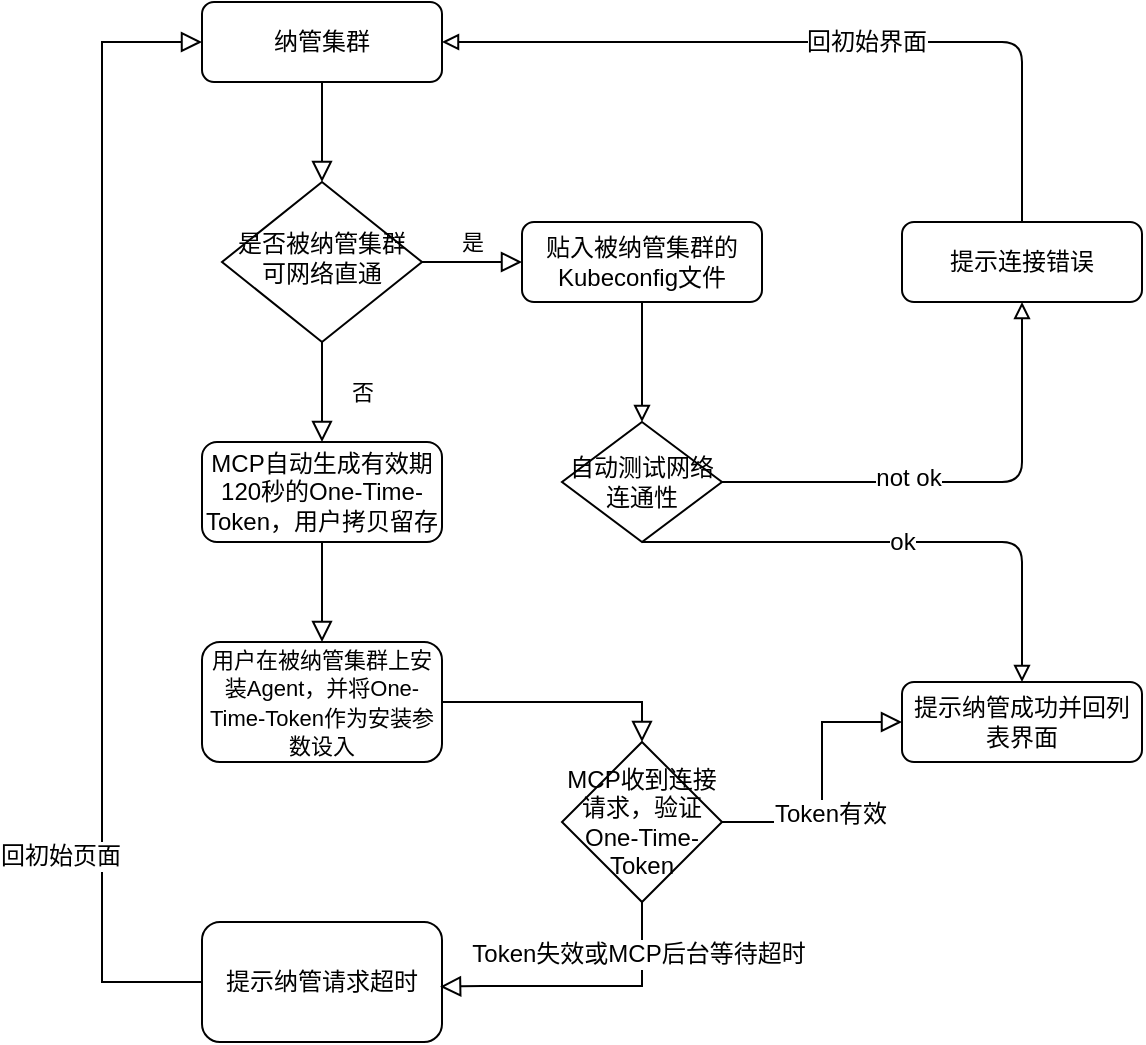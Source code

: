 <mxfile version="14.1.9" type="github"><diagram id="C5RBs43oDa-KdzZeNtuy" name="Page-1"><mxGraphModel dx="882" dy="466" grid="1" gridSize="10" guides="1" tooltips="1" connect="1" arrows="1" fold="1" page="1" pageScale="1" pageWidth="827" pageHeight="1169" math="0" shadow="0"><root><mxCell id="WIyWlLk6GJQsqaUBKTNV-0"/><mxCell id="WIyWlLk6GJQsqaUBKTNV-1" parent="WIyWlLk6GJQsqaUBKTNV-0"/><mxCell id="WIyWlLk6GJQsqaUBKTNV-2" value="" style="rounded=0;html=1;jettySize=auto;orthogonalLoop=1;fontSize=11;endArrow=block;endFill=0;endSize=8;strokeWidth=1;shadow=0;labelBackgroundColor=none;edgeStyle=orthogonalEdgeStyle;" parent="WIyWlLk6GJQsqaUBKTNV-1" source="WIyWlLk6GJQsqaUBKTNV-3" target="WIyWlLk6GJQsqaUBKTNV-6" edge="1"><mxGeometry relative="1" as="geometry"/></mxCell><mxCell id="WIyWlLk6GJQsqaUBKTNV-3" value="纳管集群" style="rounded=1;whiteSpace=wrap;html=1;fontSize=12;glass=0;strokeWidth=1;shadow=0;" parent="WIyWlLk6GJQsqaUBKTNV-1" vertex="1"><mxGeometry x="187" y="80" width="120" height="40" as="geometry"/></mxCell><mxCell id="WIyWlLk6GJQsqaUBKTNV-4" value="否" style="rounded=0;html=1;jettySize=auto;orthogonalLoop=1;fontSize=11;endArrow=block;endFill=0;endSize=8;strokeWidth=1;shadow=0;labelBackgroundColor=none;edgeStyle=orthogonalEdgeStyle;entryX=0.5;entryY=0;entryDx=0;entryDy=0;" parent="WIyWlLk6GJQsqaUBKTNV-1" source="WIyWlLk6GJQsqaUBKTNV-6" target="QbyKq9dvOIWMt0yhaa0Q-1" edge="1"><mxGeometry y="20" relative="1" as="geometry"><mxPoint as="offset"/><mxPoint x="247" y="290" as="targetPoint"/></mxGeometry></mxCell><mxCell id="WIyWlLk6GJQsqaUBKTNV-5" value="是" style="edgeStyle=orthogonalEdgeStyle;rounded=0;html=1;jettySize=auto;orthogonalLoop=1;fontSize=11;endArrow=block;endFill=0;endSize=8;strokeWidth=1;shadow=0;labelBackgroundColor=none;" parent="WIyWlLk6GJQsqaUBKTNV-1" source="WIyWlLk6GJQsqaUBKTNV-6" target="WIyWlLk6GJQsqaUBKTNV-7" edge="1"><mxGeometry y="10" relative="1" as="geometry"><mxPoint as="offset"/></mxGeometry></mxCell><mxCell id="WIyWlLk6GJQsqaUBKTNV-6" value="是否被纳管集群可网络直通" style="rhombus;whiteSpace=wrap;html=1;shadow=0;fontFamily=Helvetica;fontSize=12;align=center;strokeWidth=1;spacing=6;spacingTop=-4;" parent="WIyWlLk6GJQsqaUBKTNV-1" vertex="1"><mxGeometry x="197" y="170" width="100" height="80" as="geometry"/></mxCell><mxCell id="WIyWlLk6GJQsqaUBKTNV-7" value="贴入被纳管集群的Kubeconfig文件" style="rounded=1;whiteSpace=wrap;html=1;fontSize=12;glass=0;strokeWidth=1;shadow=0;" parent="WIyWlLk6GJQsqaUBKTNV-1" vertex="1"><mxGeometry x="347" y="190" width="120" height="40" as="geometry"/></mxCell><mxCell id="WIyWlLk6GJQsqaUBKTNV-8" value="" style="rounded=0;html=1;jettySize=auto;orthogonalLoop=1;fontSize=11;endArrow=block;endFill=0;endSize=8;strokeWidth=1;shadow=0;labelBackgroundColor=none;edgeStyle=orthogonalEdgeStyle;exitX=0.5;exitY=1;exitDx=0;exitDy=0;" parent="WIyWlLk6GJQsqaUBKTNV-1" source="QbyKq9dvOIWMt0yhaa0Q-1" edge="1"><mxGeometry x="0.333" y="20" relative="1" as="geometry"><mxPoint as="offset"/><mxPoint x="247" y="370" as="sourcePoint"/><mxPoint x="247" y="400" as="targetPoint"/></mxGeometry></mxCell><mxCell id="WIyWlLk6GJQsqaUBKTNV-12" value="提示纳管成功并回列表界面" style="rounded=1;whiteSpace=wrap;html=1;fontSize=12;glass=0;strokeWidth=1;shadow=0;" parent="WIyWlLk6GJQsqaUBKTNV-1" vertex="1"><mxGeometry x="537" y="420" width="120" height="40" as="geometry"/></mxCell><mxCell id="QbyKq9dvOIWMt0yhaa0Q-1" value="MCP自动生成有效期120秒的One-Time-Token，用户拷贝留存" style="rounded=1;whiteSpace=wrap;html=1;" vertex="1" parent="WIyWlLk6GJQsqaUBKTNV-1"><mxGeometry x="187" y="300" width="120" height="50" as="geometry"/></mxCell><mxCell id="QbyKq9dvOIWMt0yhaa0Q-2" value="ok" style="endArrow=block;html=1;fontSize=12;exitX=0.5;exitY=1;exitDx=0;exitDy=0;entryX=0.5;entryY=0;entryDx=0;entryDy=0;endFill=0;" edge="1" parent="WIyWlLk6GJQsqaUBKTNV-1" source="QbyKq9dvOIWMt0yhaa0Q-3" target="WIyWlLk6GJQsqaUBKTNV-12"><mxGeometry width="50" height="50" relative="1" as="geometry"><mxPoint x="387" y="300" as="sourcePoint"/><mxPoint x="403" y="400" as="targetPoint"/><Array as="points"><mxPoint x="597" y="350"/></Array></mxGeometry></mxCell><mxCell id="QbyKq9dvOIWMt0yhaa0Q-3" value="自动测试网络连通性" style="rhombus;whiteSpace=wrap;html=1;fontSize=12;" vertex="1" parent="WIyWlLk6GJQsqaUBKTNV-1"><mxGeometry x="367" y="290" width="80" height="60" as="geometry"/></mxCell><mxCell id="QbyKq9dvOIWMt0yhaa0Q-4" value="" style="endArrow=block;html=1;fontSize=12;exitX=0.5;exitY=1;exitDx=0;exitDy=0;endFill=0;" edge="1" parent="WIyWlLk6GJQsqaUBKTNV-1" source="WIyWlLk6GJQsqaUBKTNV-7" target="QbyKq9dvOIWMt0yhaa0Q-3"><mxGeometry width="50" height="50" relative="1" as="geometry"><mxPoint x="487" y="330" as="sourcePoint"/><mxPoint x="537" y="280" as="targetPoint"/></mxGeometry></mxCell><mxCell id="QbyKq9dvOIWMt0yhaa0Q-9" value="提示连接错误" style="rounded=1;whiteSpace=wrap;html=1;fontSize=12;glass=0;strokeWidth=1;shadow=0;" vertex="1" parent="WIyWlLk6GJQsqaUBKTNV-1"><mxGeometry x="537" y="190" width="120" height="40" as="geometry"/></mxCell><mxCell id="QbyKq9dvOIWMt0yhaa0Q-10" value="" style="endArrow=block;html=1;fontSize=12;exitX=1;exitY=0.5;exitDx=0;exitDy=0;entryX=0.5;entryY=1;entryDx=0;entryDy=0;endFill=0;" edge="1" parent="WIyWlLk6GJQsqaUBKTNV-1" source="QbyKq9dvOIWMt0yhaa0Q-3" target="QbyKq9dvOIWMt0yhaa0Q-9"><mxGeometry width="50" height="50" relative="1" as="geometry"><mxPoint x="497" y="330" as="sourcePoint"/><mxPoint x="547" y="280" as="targetPoint"/><Array as="points"><mxPoint x="597" y="320"/></Array></mxGeometry></mxCell><mxCell id="QbyKq9dvOIWMt0yhaa0Q-24" value="not ok" style="edgeLabel;html=1;align=center;verticalAlign=middle;resizable=0;points=[];fontSize=12;" vertex="1" connectable="0" parent="QbyKq9dvOIWMt0yhaa0Q-10"><mxGeometry x="-0.225" y="2" relative="1" as="geometry"><mxPoint as="offset"/></mxGeometry></mxCell><mxCell id="QbyKq9dvOIWMt0yhaa0Q-11" value="" style="endArrow=block;html=1;fontSize=12;entryX=1;entryY=0.5;entryDx=0;entryDy=0;endFill=0;" edge="1" parent="WIyWlLk6GJQsqaUBKTNV-1" target="WIyWlLk6GJQsqaUBKTNV-3"><mxGeometry width="50" height="50" relative="1" as="geometry"><mxPoint x="597" y="190" as="sourcePoint"/><mxPoint x="647" y="140" as="targetPoint"/><Array as="points"><mxPoint x="597" y="100"/></Array></mxGeometry></mxCell><mxCell id="QbyKq9dvOIWMt0yhaa0Q-12" value="回初始界面" style="edgeLabel;html=1;align=center;verticalAlign=middle;resizable=0;points=[];fontSize=12;" vertex="1" connectable="0" parent="QbyKq9dvOIWMt0yhaa0Q-11"><mxGeometry x="-0.114" y="3" relative="1" as="geometry"><mxPoint y="-3" as="offset"/></mxGeometry></mxCell><mxCell id="QbyKq9dvOIWMt0yhaa0Q-13" value="&lt;span style=&quot;font-size: 11px&quot;&gt;用户在被纳管集群上安装Agent，并将One-Time-Token作为安装参数设入&lt;/span&gt;" style="rounded=1;whiteSpace=wrap;html=1;fontSize=12;" vertex="1" parent="WIyWlLk6GJQsqaUBKTNV-1"><mxGeometry x="187" y="400" width="120" height="60" as="geometry"/></mxCell><mxCell id="QbyKq9dvOIWMt0yhaa0Q-15" value="MCP收到连接请求，验证One-Time-Token" style="rhombus;whiteSpace=wrap;html=1;fontSize=12;" vertex="1" parent="WIyWlLk6GJQsqaUBKTNV-1"><mxGeometry x="367" y="450" width="80" height="80" as="geometry"/></mxCell><mxCell id="QbyKq9dvOIWMt0yhaa0Q-16" value="" style="rounded=0;html=1;jettySize=auto;orthogonalLoop=1;fontSize=11;endArrow=block;endFill=0;endSize=8;strokeWidth=1;shadow=0;labelBackgroundColor=none;edgeStyle=orthogonalEdgeStyle;exitX=1;exitY=0.5;exitDx=0;exitDy=0;entryX=0;entryY=0.5;entryDx=0;entryDy=0;" edge="1" parent="WIyWlLk6GJQsqaUBKTNV-1" source="QbyKq9dvOIWMt0yhaa0Q-15" target="WIyWlLk6GJQsqaUBKTNV-12"><mxGeometry x="0.333" y="20" relative="1" as="geometry"><mxPoint as="offset"/><mxPoint x="257" y="360" as="sourcePoint"/><mxPoint x="257" y="410" as="targetPoint"/><Array as="points"><mxPoint x="497" y="490"/><mxPoint x="497" y="440"/></Array></mxGeometry></mxCell><mxCell id="QbyKq9dvOIWMt0yhaa0Q-17" value="Token有效" style="edgeLabel;html=1;align=center;verticalAlign=middle;resizable=0;points=[];fontSize=12;" vertex="1" connectable="0" parent="QbyKq9dvOIWMt0yhaa0Q-16"><mxGeometry x="-0.219" y="-4" relative="1" as="geometry"><mxPoint as="offset"/></mxGeometry></mxCell><mxCell id="QbyKq9dvOIWMt0yhaa0Q-20" value="" style="rounded=0;html=1;jettySize=auto;orthogonalLoop=1;fontSize=11;endArrow=block;endFill=0;endSize=8;strokeWidth=1;shadow=0;labelBackgroundColor=none;edgeStyle=orthogonalEdgeStyle;exitX=1;exitY=0.5;exitDx=0;exitDy=0;entryX=0.5;entryY=0;entryDx=0;entryDy=0;" edge="1" parent="WIyWlLk6GJQsqaUBKTNV-1" source="QbyKq9dvOIWMt0yhaa0Q-13" target="QbyKq9dvOIWMt0yhaa0Q-15"><mxGeometry x="0.333" y="20" relative="1" as="geometry"><mxPoint as="offset"/><mxPoint x="257" y="360" as="sourcePoint"/><mxPoint x="257" y="410" as="targetPoint"/></mxGeometry></mxCell><mxCell id="QbyKq9dvOIWMt0yhaa0Q-21" value="提示纳管请求超时" style="rounded=1;whiteSpace=wrap;html=1;fontSize=12;" vertex="1" parent="WIyWlLk6GJQsqaUBKTNV-1"><mxGeometry x="187" y="540" width="120" height="60" as="geometry"/></mxCell><mxCell id="QbyKq9dvOIWMt0yhaa0Q-22" value="" style="rounded=0;html=1;jettySize=auto;orthogonalLoop=1;fontSize=11;endArrow=block;endFill=0;endSize=8;strokeWidth=1;shadow=0;labelBackgroundColor=none;edgeStyle=orthogonalEdgeStyle;entryX=0.992;entryY=0.606;entryDx=0;entryDy=0;entryPerimeter=0;" edge="1" parent="WIyWlLk6GJQsqaUBKTNV-1"><mxGeometry x="0.333" y="20" relative="1" as="geometry"><mxPoint as="offset"/><mxPoint x="407" y="530" as="sourcePoint"/><mxPoint x="306.04" y="572.36" as="targetPoint"/><Array as="points"><mxPoint x="407" y="572"/><mxPoint x="327" y="572"/></Array></mxGeometry></mxCell><mxCell id="QbyKq9dvOIWMt0yhaa0Q-23" value="Token失效或MCP后台等待超时" style="edgeLabel;html=1;align=center;verticalAlign=middle;resizable=0;points=[];fontSize=12;" vertex="1" connectable="0" parent="QbyKq9dvOIWMt0yhaa0Q-22"><mxGeometry x="0.111" relative="1" as="geometry"><mxPoint x="35.33" y="-16" as="offset"/></mxGeometry></mxCell><mxCell id="QbyKq9dvOIWMt0yhaa0Q-25" value="" style="rounded=0;html=1;jettySize=auto;orthogonalLoop=1;fontSize=11;endArrow=block;endFill=0;endSize=8;strokeWidth=1;shadow=0;labelBackgroundColor=none;edgeStyle=orthogonalEdgeStyle;exitX=0;exitY=0.5;exitDx=0;exitDy=0;entryX=0;entryY=0.5;entryDx=0;entryDy=0;" edge="1" parent="WIyWlLk6GJQsqaUBKTNV-1" source="QbyKq9dvOIWMt0yhaa0Q-21" target="WIyWlLk6GJQsqaUBKTNV-3"><mxGeometry x="0.333" y="20" relative="1" as="geometry"><mxPoint as="offset"/><mxPoint x="217.96" y="210" as="sourcePoint"/><mxPoint x="117.0" y="256.36" as="targetPoint"/><Array as="points"><mxPoint x="137" y="570"/><mxPoint x="137" y="100"/></Array></mxGeometry></mxCell><mxCell id="QbyKq9dvOIWMt0yhaa0Q-26" value="回初始页面" style="edgeLabel;html=1;align=center;verticalAlign=middle;resizable=0;points=[];fontSize=12;" vertex="1" connectable="0" parent="QbyKq9dvOIWMt0yhaa0Q-25"><mxGeometry x="0.111" relative="1" as="geometry"><mxPoint x="-21.04" y="203.44" as="offset"/></mxGeometry></mxCell></root></mxGraphModel></diagram></mxfile>